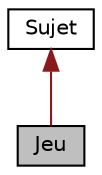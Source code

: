 digraph "Jeu"
{
  edge [fontname="Helvetica",fontsize="10",labelfontname="Helvetica",labelfontsize="10"];
  node [fontname="Helvetica",fontsize="10",shape=record];
  Node1 [label="Jeu",height=0.2,width=0.4,color="black", fillcolor="grey75", style="filled" fontcolor="black"];
  Node2 -> Node1 [dir="back",color="firebrick4",fontsize="10",style="solid",fontname="Helvetica"];
  Node2 [label="Sujet",height=0.2,width=0.4,color="black", fillcolor="white", style="filled",URL="$class_sujet.html",tooltip="Classe Sujet qui sert de base pour implementer des classes observées. "];
}
